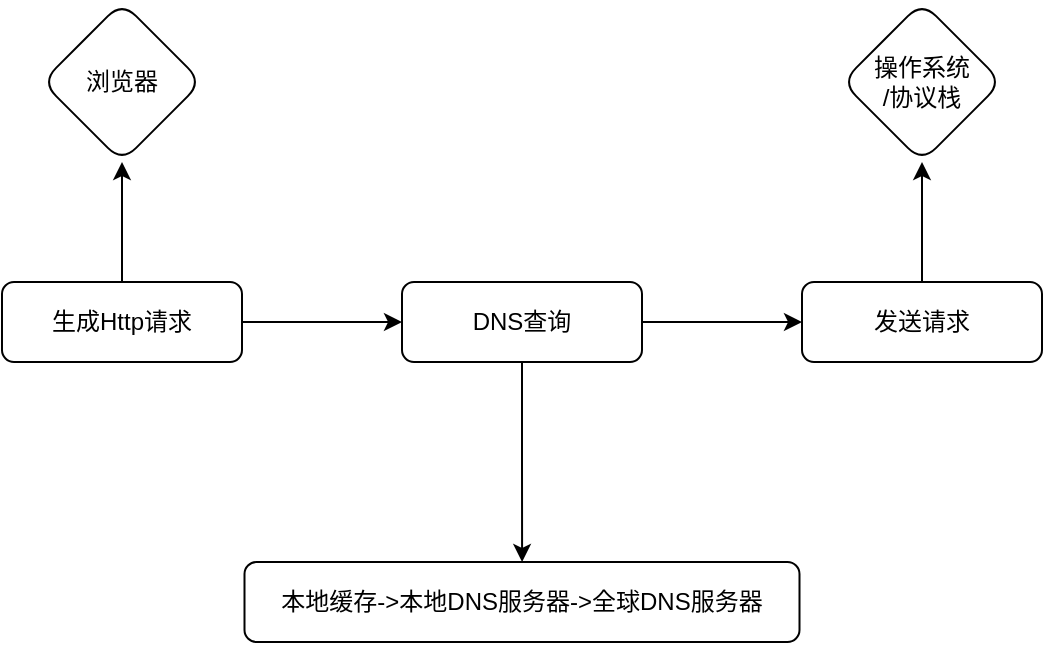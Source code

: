 <mxfile version="24.7.17">
  <diagram id="C5RBs43oDa-KdzZeNtuy" name="Page-1">
    <mxGraphModel dx="1434" dy="738" grid="1" gridSize="10" guides="1" tooltips="1" connect="1" arrows="1" fold="1" page="1" pageScale="1" pageWidth="827" pageHeight="1169" math="0" shadow="0">
      <root>
        <mxCell id="WIyWlLk6GJQsqaUBKTNV-0" />
        <mxCell id="WIyWlLk6GJQsqaUBKTNV-1" parent="WIyWlLk6GJQsqaUBKTNV-0" />
        <mxCell id="BnfD9BvIbWoBoNMzK2-x-1" value="" style="edgeStyle=orthogonalEdgeStyle;rounded=0;orthogonalLoop=1;jettySize=auto;html=1;" edge="1" parent="WIyWlLk6GJQsqaUBKTNV-1" source="WIyWlLk6GJQsqaUBKTNV-3" target="BnfD9BvIbWoBoNMzK2-x-0">
          <mxGeometry relative="1" as="geometry" />
        </mxCell>
        <mxCell id="BnfD9BvIbWoBoNMzK2-x-7" value="" style="edgeStyle=orthogonalEdgeStyle;rounded=0;orthogonalLoop=1;jettySize=auto;html=1;" edge="1" parent="WIyWlLk6GJQsqaUBKTNV-1" source="WIyWlLk6GJQsqaUBKTNV-3" target="BnfD9BvIbWoBoNMzK2-x-6">
          <mxGeometry relative="1" as="geometry" />
        </mxCell>
        <mxCell id="WIyWlLk6GJQsqaUBKTNV-3" value="生成Http请求" style="rounded=1;whiteSpace=wrap;html=1;fontSize=12;glass=0;strokeWidth=1;shadow=0;" parent="WIyWlLk6GJQsqaUBKTNV-1" vertex="1">
          <mxGeometry x="135" y="260" width="120" height="40" as="geometry" />
        </mxCell>
        <mxCell id="BnfD9BvIbWoBoNMzK2-x-3" value="" style="edgeStyle=orthogonalEdgeStyle;rounded=0;orthogonalLoop=1;jettySize=auto;html=1;" edge="1" parent="WIyWlLk6GJQsqaUBKTNV-1" source="BnfD9BvIbWoBoNMzK2-x-0" target="BnfD9BvIbWoBoNMzK2-x-2">
          <mxGeometry relative="1" as="geometry" />
        </mxCell>
        <mxCell id="BnfD9BvIbWoBoNMzK2-x-11" value="" style="edgeStyle=orthogonalEdgeStyle;rounded=0;orthogonalLoop=1;jettySize=auto;html=1;" edge="1" parent="WIyWlLk6GJQsqaUBKTNV-1" source="BnfD9BvIbWoBoNMzK2-x-0" target="BnfD9BvIbWoBoNMzK2-x-10">
          <mxGeometry relative="1" as="geometry" />
        </mxCell>
        <mxCell id="BnfD9BvIbWoBoNMzK2-x-0" value="DNS查询" style="rounded=1;whiteSpace=wrap;html=1;fontSize=12;glass=0;strokeWidth=1;shadow=0;" vertex="1" parent="WIyWlLk6GJQsqaUBKTNV-1">
          <mxGeometry x="335" y="260" width="120" height="40" as="geometry" />
        </mxCell>
        <mxCell id="BnfD9BvIbWoBoNMzK2-x-9" value="" style="edgeStyle=orthogonalEdgeStyle;rounded=0;orthogonalLoop=1;jettySize=auto;html=1;" edge="1" parent="WIyWlLk6GJQsqaUBKTNV-1" source="BnfD9BvIbWoBoNMzK2-x-2" target="BnfD9BvIbWoBoNMzK2-x-8">
          <mxGeometry relative="1" as="geometry" />
        </mxCell>
        <mxCell id="BnfD9BvIbWoBoNMzK2-x-2" value="发送请求" style="rounded=1;whiteSpace=wrap;html=1;fontSize=12;glass=0;strokeWidth=1;shadow=0;" vertex="1" parent="WIyWlLk6GJQsqaUBKTNV-1">
          <mxGeometry x="535" y="260" width="120" height="40" as="geometry" />
        </mxCell>
        <mxCell id="BnfD9BvIbWoBoNMzK2-x-6" value="浏览器" style="rhombus;whiteSpace=wrap;html=1;rounded=1;glass=0;strokeWidth=1;shadow=0;" vertex="1" parent="WIyWlLk6GJQsqaUBKTNV-1">
          <mxGeometry x="155" y="120" width="80" height="80" as="geometry" />
        </mxCell>
        <mxCell id="BnfD9BvIbWoBoNMzK2-x-8" value="操作系统&lt;div&gt;/协议栈&lt;/div&gt;" style="rhombus;whiteSpace=wrap;html=1;rounded=1;glass=0;strokeWidth=1;shadow=0;" vertex="1" parent="WIyWlLk6GJQsqaUBKTNV-1">
          <mxGeometry x="555" y="120" width="80" height="80" as="geometry" />
        </mxCell>
        <mxCell id="BnfD9BvIbWoBoNMzK2-x-10" value="本地缓存-&amp;gt;本地DNS服务器-&amp;gt;全球DNS服务器" style="rounded=1;whiteSpace=wrap;html=1;fontSize=12;glass=0;strokeWidth=1;shadow=0;" vertex="1" parent="WIyWlLk6GJQsqaUBKTNV-1">
          <mxGeometry x="256.25" y="400" width="277.5" height="40" as="geometry" />
        </mxCell>
      </root>
    </mxGraphModel>
  </diagram>
</mxfile>
